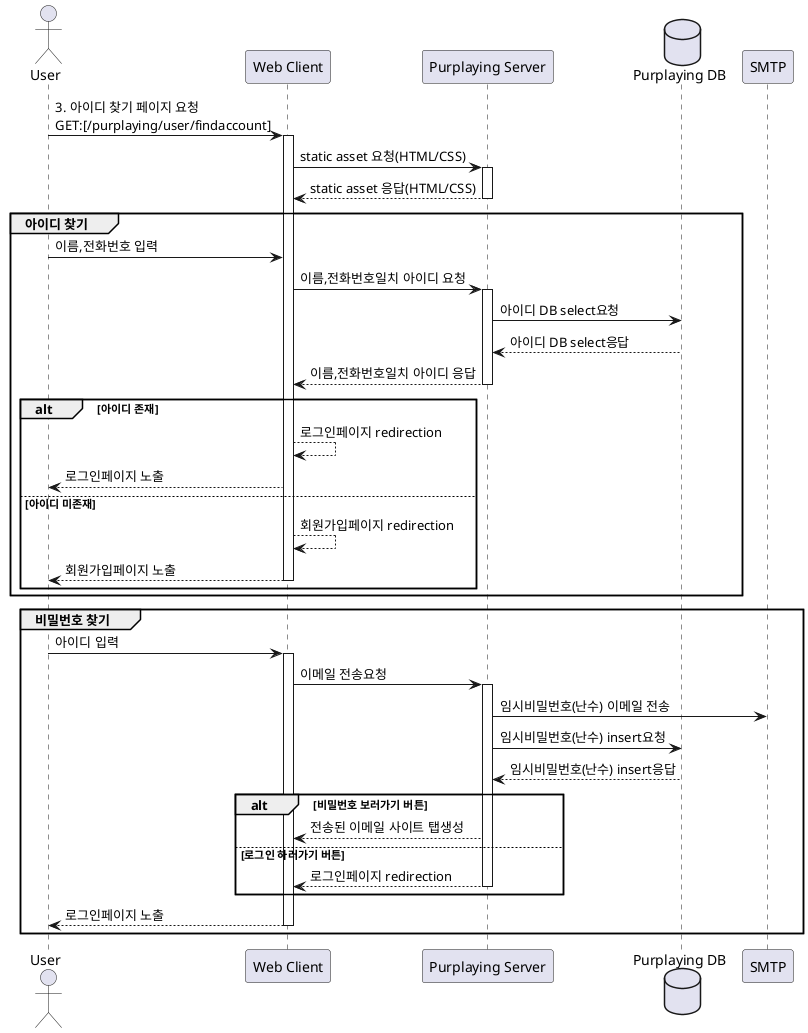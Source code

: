 @startuml
actor User
participant "Web Client" as C
participant "Purplaying Server" as S
database "Purplaying DB" as D
participant "SMTP" as M

User -> C:3. 아이디 찾기 페이지 요청\nGET:[/purplaying/user/findaccount]


activate C
C -> S:static asset 요청(HTML/CSS)
activate S
S --> C: static asset 응답(HTML/CSS)
deactivate S

group 아이디 찾기
    User -> C:이름,전화번호 입력

    C -> S:이름,전화번호일치 아이디 요청
    activate S
    S -> D:아이디 DB select요청
    D --> S:아이디 DB select응답
    S --> C:이름,전화번호일치 아이디 응답
    deactivate S

    alt 아이디 존재
        C --> C: 로그인페이지 redirection
        C --> User:로그인페이지 노출

    else 아이디 미존재
        C --> C: 회원가입페이지 redirection
        C --> User:회원가입페이지 노출
        deactivate C
    end
end
    
group 비밀번호 찾기
    User -> C:아이디 입력
    activate C
    C -> S:이메일 전송요청

    activate S
    S -> M:임시비밀번호(난수) 이메일 전송
    S -> D:임시비밀번호(난수) insert요청
    D --> S:임시비밀번호(난수) insert응답

    alt 비밀번호 보러가기 버튼
        S --> C: 전송된 이메일 사이트 탭생성

    else 로그인 하러가기 버튼
        S --> C:로그인페이지 redirection
        deactivate S
    end

    C --> User: 로그인페이지 노출
    deactivate C

end

@enduml